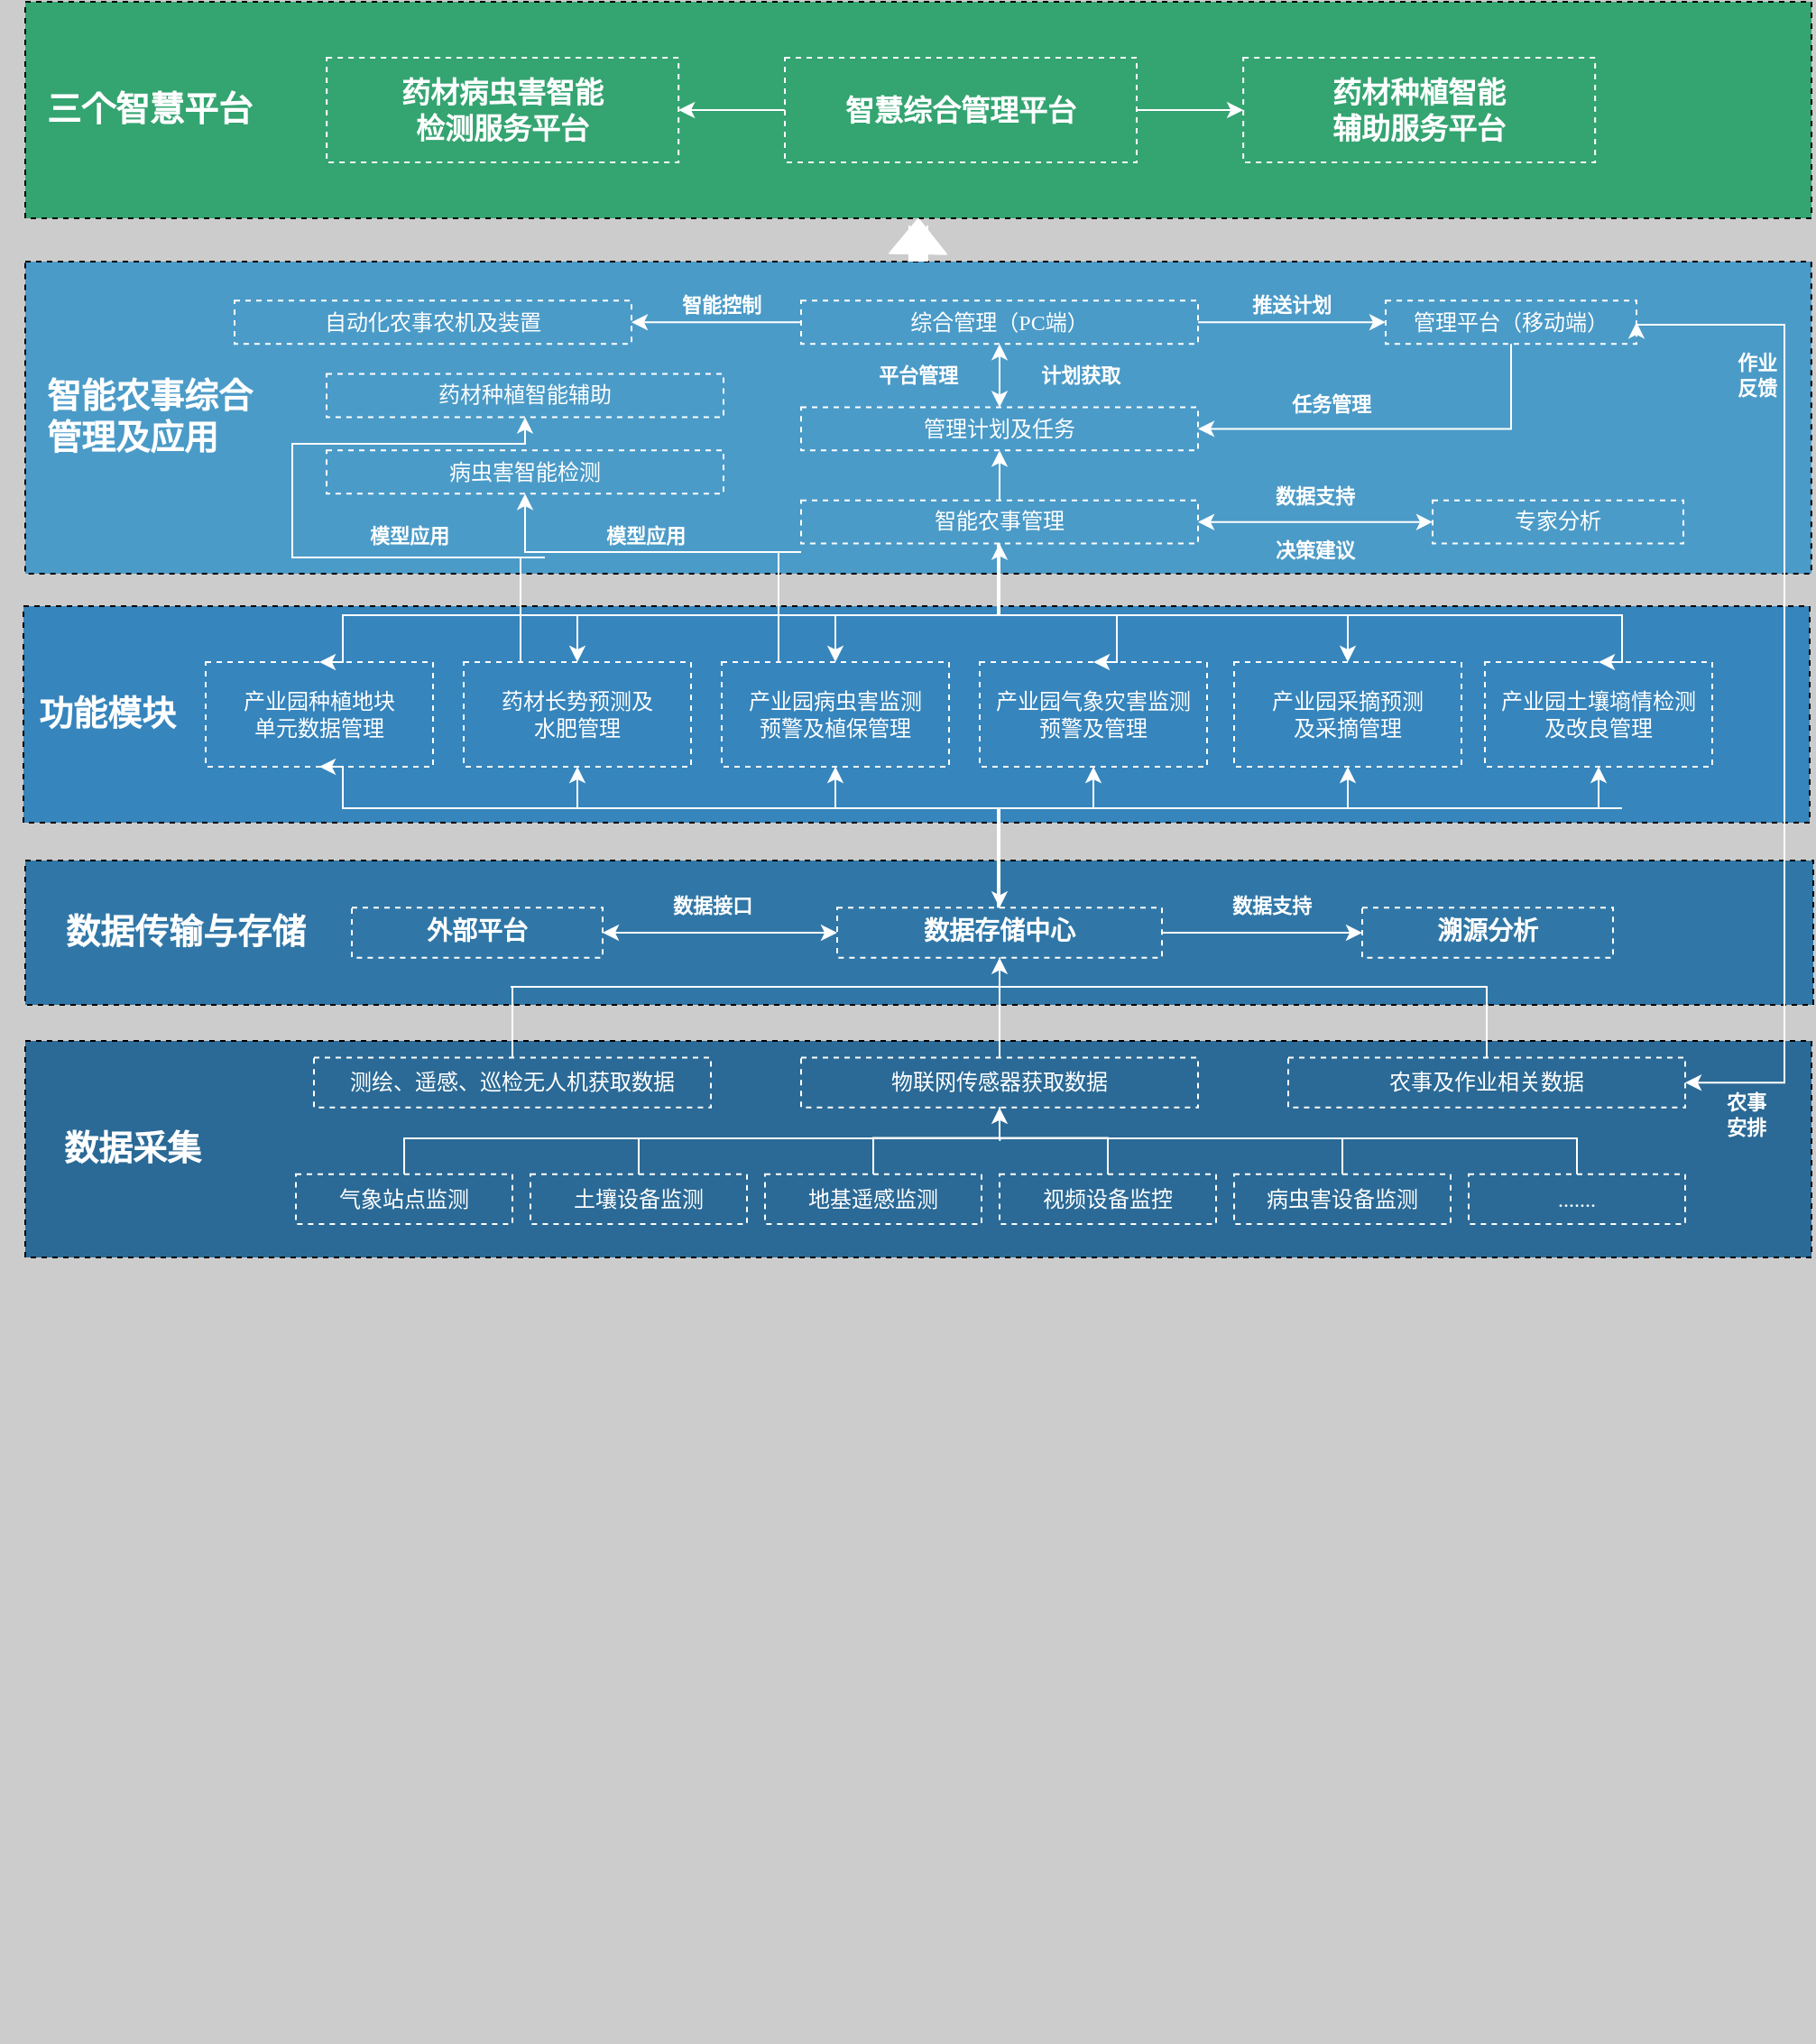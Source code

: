 <mxfile version="21.2.1" type="github">
  <diagram name="第 1 页" id="E1eY4ANHaeVtyCAObKsl">
    <mxGraphModel dx="1856" dy="868" grid="0" gridSize="10" guides="0" tooltips="1" connect="1" arrows="1" fold="1" page="1" pageScale="1" pageWidth="1920" pageHeight="1200" background="#CCCCCC" math="0" shadow="0">
      <root>
        <mxCell id="0" />
        <mxCell id="1" parent="0" />
        <mxCell id="EjjxS6cKYgv5XmkPnRk7-71" value="" style="group" vertex="1" connectable="0" parent="1">
          <mxGeometry x="90" y="580" width="991" height="80" as="geometry" />
        </mxCell>
        <mxCell id="EjjxS6cKYgv5XmkPnRk7-28" value="" style="rounded=0;whiteSpace=wrap;html=1;verticalAlign=middle;fillColor=#3077a7;strokeColor=default;gradientColor=none;labelBackgroundColor=none;labelBorderColor=none;dashed=1;" vertex="1" parent="EjjxS6cKYgv5XmkPnRk7-71">
          <mxGeometry width="991" height="80" as="geometry" />
        </mxCell>
        <mxCell id="EjjxS6cKYgv5XmkPnRk7-72" style="edgeStyle=orthogonalEdgeStyle;shape=connector;rounded=0;orthogonalLoop=1;jettySize=auto;html=1;exitX=1;exitY=0.5;exitDx=0;exitDy=0;entryX=0;entryY=0.5;entryDx=0;entryDy=0;labelBackgroundColor=default;strokeColor=#FFFFFF;fontFamily=Helvetica;fontSize=11;fontColor=default;endArrow=classic;endFill=1;" edge="1" parent="EjjxS6cKYgv5XmkPnRk7-71" source="EjjxS6cKYgv5XmkPnRk7-53" target="EjjxS6cKYgv5XmkPnRk7-69">
          <mxGeometry relative="1" as="geometry" />
        </mxCell>
        <mxCell id="EjjxS6cKYgv5XmkPnRk7-53" value="&lt;font color=&quot;#ffffff&quot; style=&quot;font-size: 14px;&quot;&gt;数据存储中心&lt;/font&gt;" style="rounded=0;whiteSpace=wrap;html=1;fillColor=none;dashed=1;strokeColor=#FFFFFF;fontFamily=Microsoft YaHei;fontSource=https%3A%2F%2Ffonts.googleapis.com%2Fcss%3Ffamily%3DMicrosoft%2BYaHei;fontSize=14;fontStyle=1" vertex="1" parent="EjjxS6cKYgv5XmkPnRk7-71">
          <mxGeometry x="450" y="26.15" width="180" height="27.69" as="geometry" />
        </mxCell>
        <mxCell id="EjjxS6cKYgv5XmkPnRk7-65" style="edgeStyle=orthogonalEdgeStyle;shape=connector;rounded=0;orthogonalLoop=1;jettySize=auto;html=1;exitX=1;exitY=0.5;exitDx=0;exitDy=0;entryX=0;entryY=0.5;entryDx=0;entryDy=0;labelBackgroundColor=default;strokeColor=#FFFFFF;fontFamily=Helvetica;fontSize=11;fontColor=default;endArrow=classic;endFill=1;startArrow=classic;startFill=1;" edge="1" parent="EjjxS6cKYgv5XmkPnRk7-71" source="EjjxS6cKYgv5XmkPnRk7-64" target="EjjxS6cKYgv5XmkPnRk7-53">
          <mxGeometry relative="1" as="geometry" />
        </mxCell>
        <mxCell id="EjjxS6cKYgv5XmkPnRk7-64" value="&lt;font color=&quot;#ffffff&quot; style=&quot;font-size: 14px;&quot;&gt;外部平台&lt;/font&gt;" style="rounded=0;whiteSpace=wrap;html=1;fillColor=none;dashed=1;strokeColor=#FFFFFF;fontFamily=Microsoft YaHei;fontSource=https%3A%2F%2Ffonts.googleapis.com%2Fcss%3Ffamily%3DMicrosoft%2BYaHei;fontSize=14;fontStyle=1" vertex="1" parent="EjjxS6cKYgv5XmkPnRk7-71">
          <mxGeometry x="181" y="26.15" width="139" height="27.69" as="geometry" />
        </mxCell>
        <mxCell id="EjjxS6cKYgv5XmkPnRk7-67" value="&lt;font color=&quot;#ffffff&quot; data-font-src=&quot;https://fonts.googleapis.com/css?family=Microsoft+YaHei&quot; face=&quot;Microsoft YaHei&quot;&gt;&lt;b&gt;数据接口&lt;/b&gt;&lt;/font&gt;" style="text;html=1;strokeColor=none;fillColor=none;align=center;verticalAlign=middle;whiteSpace=wrap;rounded=0;fontSize=11;fontFamily=Helvetica;fontColor=default;" vertex="1" parent="EjjxS6cKYgv5XmkPnRk7-71">
          <mxGeometry x="351" y="10" width="60" height="30" as="geometry" />
        </mxCell>
        <mxCell id="EjjxS6cKYgv5XmkPnRk7-69" value="&lt;font color=&quot;#ffffff&quot;&gt;溯源分析&lt;/font&gt;" style="rounded=0;whiteSpace=wrap;html=1;fillColor=none;dashed=1;strokeColor=#FFFFFF;fontFamily=Microsoft YaHei;fontSource=https%3A%2F%2Ffonts.googleapis.com%2Fcss%3Ffamily%3DMicrosoft%2BYaHei;fontSize=14;fontStyle=1" vertex="1" parent="EjjxS6cKYgv5XmkPnRk7-71">
          <mxGeometry x="741" y="26.15" width="139" height="27.69" as="geometry" />
        </mxCell>
        <mxCell id="EjjxS6cKYgv5XmkPnRk7-33" value="&amp;nbsp; 数据传输与存储" style="rounded=0;whiteSpace=wrap;html=1;fontFamily=Microsoft YaHei;fontSource=https%3A%2F%2Ffonts.googleapis.com%2Fcss%3Ffamily%3DMicrosoft%2BYaHei;fontSize=19;fontStyle=1;fontColor=#ffffff;labelBackgroundColor=none;fillColor=none;labelBorderColor=none;strokeColor=none;align=left;" vertex="1" parent="EjjxS6cKYgv5XmkPnRk7-71">
          <mxGeometry x="11" width="160" height="80" as="geometry" />
        </mxCell>
        <mxCell id="EjjxS6cKYgv5XmkPnRk7-77" value="&lt;font color=&quot;#ffffff&quot; data-font-src=&quot;https://fonts.googleapis.com/css?family=Microsoft+YaHei&quot; face=&quot;Microsoft YaHei&quot;&gt;&lt;b&gt;数据支持&lt;/b&gt;&lt;/font&gt;" style="text;html=1;strokeColor=none;fillColor=none;align=center;verticalAlign=middle;whiteSpace=wrap;rounded=0;fontSize=11;fontFamily=Helvetica;fontColor=default;" vertex="1" parent="EjjxS6cKYgv5XmkPnRk7-71">
          <mxGeometry x="661" y="10" width="60" height="30" as="geometry" />
        </mxCell>
        <mxCell id="EjjxS6cKYgv5XmkPnRk7-31" value="" style="group;rotation=90;" vertex="1" connectable="0" parent="1">
          <mxGeometry x="90" y="680" width="990" height="120" as="geometry" />
        </mxCell>
        <mxCell id="EjjxS6cKYgv5XmkPnRk7-4" value="" style="rounded=0;whiteSpace=wrap;html=1;labelBackgroundColor=none;labelBorderColor=none;fillColor=#2B6A96;dashed=1;" vertex="1" parent="EjjxS6cKYgv5XmkPnRk7-31">
          <mxGeometry width="990" height="120" as="geometry" />
        </mxCell>
        <mxCell id="EjjxS6cKYgv5XmkPnRk7-59" style="edgeStyle=orthogonalEdgeStyle;shape=connector;rounded=0;orthogonalLoop=1;jettySize=auto;html=1;exitX=0.5;exitY=0;exitDx=0;exitDy=0;entryX=0.5;entryY=1;entryDx=0;entryDy=0;labelBackgroundColor=default;strokeColor=#FFFFFF;fontFamily=Helvetica;fontSize=11;fontColor=default;endArrow=none;endFill=0;" edge="1" parent="EjjxS6cKYgv5XmkPnRk7-31" source="EjjxS6cKYgv5XmkPnRk7-6" target="EjjxS6cKYgv5XmkPnRk7-18">
          <mxGeometry relative="1" as="geometry">
            <Array as="points">
              <mxPoint x="210" y="54" />
              <mxPoint x="540" y="54" />
            </Array>
          </mxGeometry>
        </mxCell>
        <mxCell id="EjjxS6cKYgv5XmkPnRk7-6" value="&lt;font color=&quot;#ffffff&quot;&gt;气象站点监测&lt;/font&gt;" style="rounded=0;whiteSpace=wrap;html=1;fillColor=none;dashed=1;strokeColor=#FFFFFF;fontFamily=Microsoft YaHei;fontSource=https%3A%2F%2Ffonts.googleapis.com%2Fcss%3Ffamily%3DMicrosoft%2BYaHei;" vertex="1" parent="EjjxS6cKYgv5XmkPnRk7-31">
          <mxGeometry x="150" y="73.846" width="120" height="27.692" as="geometry" />
        </mxCell>
        <mxCell id="EjjxS6cKYgv5XmkPnRk7-58" style="edgeStyle=orthogonalEdgeStyle;shape=connector;rounded=0;orthogonalLoop=1;jettySize=auto;html=1;exitX=0.5;exitY=0;exitDx=0;exitDy=0;entryX=0.5;entryY=1;entryDx=0;entryDy=0;labelBackgroundColor=default;strokeColor=#FFFFFF;fontFamily=Helvetica;fontSize=11;fontColor=default;endArrow=none;endFill=0;" edge="1" parent="EjjxS6cKYgv5XmkPnRk7-31" source="EjjxS6cKYgv5XmkPnRk7-7" target="EjjxS6cKYgv5XmkPnRk7-18">
          <mxGeometry relative="1" as="geometry">
            <Array as="points">
              <mxPoint x="340" y="54" />
              <mxPoint x="540" y="54" />
            </Array>
          </mxGeometry>
        </mxCell>
        <mxCell id="EjjxS6cKYgv5XmkPnRk7-7" value="&lt;font color=&quot;#ffffff&quot;&gt;土壤设备监测&lt;/font&gt;" style="rounded=0;whiteSpace=wrap;html=1;fillColor=none;dashed=1;strokeColor=#FFFFFF;fontFamily=Microsoft YaHei;fontSource=https%3A%2F%2Ffonts.googleapis.com%2Fcss%3Ffamily%3DMicrosoft%2BYaHei;" vertex="1" parent="EjjxS6cKYgv5XmkPnRk7-31">
          <mxGeometry x="280" y="73.846" width="120" height="27.692" as="geometry" />
        </mxCell>
        <mxCell id="EjjxS6cKYgv5XmkPnRk7-8" value="&lt;font color=&quot;#ffffff&quot;&gt;地基遥感监测&lt;/font&gt;" style="rounded=0;whiteSpace=wrap;html=1;fillColor=none;dashed=1;strokeColor=#FFFFFF;fontFamily=Microsoft YaHei;fontSource=https%3A%2F%2Ffonts.googleapis.com%2Fcss%3Ffamily%3DMicrosoft%2BYaHei;" vertex="1" parent="EjjxS6cKYgv5XmkPnRk7-31">
          <mxGeometry x="410" y="73.846" width="120" height="27.692" as="geometry" />
        </mxCell>
        <mxCell id="EjjxS6cKYgv5XmkPnRk7-20" style="edgeStyle=orthogonalEdgeStyle;rounded=0;orthogonalLoop=1;jettySize=auto;html=1;exitX=0.5;exitY=0;exitDx=0;exitDy=0;endArrow=none;endFill=0;strokeColor=#FFFFFF;" edge="1" parent="EjjxS6cKYgv5XmkPnRk7-31" source="EjjxS6cKYgv5XmkPnRk7-9">
          <mxGeometry relative="1" as="geometry">
            <mxPoint x="540" y="55.385" as="targetPoint" />
          </mxGeometry>
        </mxCell>
        <mxCell id="EjjxS6cKYgv5XmkPnRk7-9" value="&lt;font color=&quot;#ffffff&quot;&gt;视频设备监控&lt;/font&gt;" style="rounded=0;whiteSpace=wrap;html=1;fillColor=none;dashed=1;strokeColor=#FFFFFF;fontFamily=Microsoft YaHei;fontSource=https%3A%2F%2Ffonts.googleapis.com%2Fcss%3Ffamily%3DMicrosoft%2BYaHei;" vertex="1" parent="EjjxS6cKYgv5XmkPnRk7-31">
          <mxGeometry x="540" y="73.846" width="120" height="27.692" as="geometry" />
        </mxCell>
        <mxCell id="EjjxS6cKYgv5XmkPnRk7-60" style="edgeStyle=orthogonalEdgeStyle;shape=connector;rounded=0;orthogonalLoop=1;jettySize=auto;html=1;exitX=0.5;exitY=0;exitDx=0;exitDy=0;entryX=0.5;entryY=1;entryDx=0;entryDy=0;labelBackgroundColor=default;strokeColor=#FFFFFF;fontFamily=Helvetica;fontSize=11;fontColor=default;endArrow=none;endFill=0;" edge="1" parent="EjjxS6cKYgv5XmkPnRk7-31" source="EjjxS6cKYgv5XmkPnRk7-10" target="EjjxS6cKYgv5XmkPnRk7-18">
          <mxGeometry relative="1" as="geometry">
            <Array as="points">
              <mxPoint x="730" y="54" />
              <mxPoint x="540" y="54" />
            </Array>
          </mxGeometry>
        </mxCell>
        <mxCell id="EjjxS6cKYgv5XmkPnRk7-10" value="&lt;font color=&quot;#ffffff&quot;&gt;病虫害设备监测&lt;/font&gt;" style="rounded=0;whiteSpace=wrap;html=1;fillColor=none;dashed=1;strokeColor=#FFFFFF;fontFamily=Microsoft YaHei;fontSource=https%3A%2F%2Ffonts.googleapis.com%2Fcss%3Ffamily%3DMicrosoft%2BYaHei;" vertex="1" parent="EjjxS6cKYgv5XmkPnRk7-31">
          <mxGeometry x="670" y="73.846" width="120" height="27.692" as="geometry" />
        </mxCell>
        <mxCell id="EjjxS6cKYgv5XmkPnRk7-61" style="edgeStyle=orthogonalEdgeStyle;shape=connector;rounded=0;orthogonalLoop=1;jettySize=auto;html=1;exitX=0.5;exitY=0;exitDx=0;exitDy=0;entryX=0.5;entryY=1;entryDx=0;entryDy=0;labelBackgroundColor=default;strokeColor=#FFFFFF;fontFamily=Helvetica;fontSize=11;fontColor=default;endArrow=none;endFill=0;" edge="1" parent="EjjxS6cKYgv5XmkPnRk7-31" source="EjjxS6cKYgv5XmkPnRk7-11" target="EjjxS6cKYgv5XmkPnRk7-18">
          <mxGeometry relative="1" as="geometry">
            <Array as="points">
              <mxPoint x="860" y="54" />
              <mxPoint x="540" y="54" />
            </Array>
          </mxGeometry>
        </mxCell>
        <mxCell id="EjjxS6cKYgv5XmkPnRk7-11" value="&lt;font color=&quot;#ffffff&quot;&gt;.......&lt;/font&gt;" style="rounded=0;whiteSpace=wrap;html=1;fillColor=none;dashed=1;strokeColor=#FFFFFF;fontFamily=Microsoft YaHei;fontSource=https%3A%2F%2Ffonts.googleapis.com%2Fcss%3Ffamily%3DMicrosoft%2BYaHei;" vertex="1" parent="EjjxS6cKYgv5XmkPnRk7-31">
          <mxGeometry x="800" y="73.846" width="120" height="27.692" as="geometry" />
        </mxCell>
        <mxCell id="EjjxS6cKYgv5XmkPnRk7-18" value="&lt;font color=&quot;#ffffff&quot;&gt;物联网传感器获取数据&lt;/font&gt;" style="rounded=0;whiteSpace=wrap;html=1;fillColor=none;dashed=1;strokeColor=#FFFFFF;fontFamily=Microsoft YaHei;fontSource=https%3A%2F%2Ffonts.googleapis.com%2Fcss%3Ffamily%3DMicrosoft%2BYaHei;" vertex="1" parent="EjjxS6cKYgv5XmkPnRk7-31">
          <mxGeometry x="430" y="9.231" width="220" height="27.692" as="geometry" />
        </mxCell>
        <mxCell id="EjjxS6cKYgv5XmkPnRk7-19" style="edgeStyle=orthogonalEdgeStyle;rounded=0;orthogonalLoop=1;jettySize=auto;html=1;exitX=0.5;exitY=0;exitDx=0;exitDy=0;entryX=0.5;entryY=1;entryDx=0;entryDy=0;strokeColor=#FFFFFF;" edge="1" parent="EjjxS6cKYgv5XmkPnRk7-31" source="EjjxS6cKYgv5XmkPnRk7-8" target="EjjxS6cKYgv5XmkPnRk7-18">
          <mxGeometry relative="1" as="geometry" />
        </mxCell>
        <mxCell id="EjjxS6cKYgv5XmkPnRk7-26" value="&lt;font color=&quot;#ffffff&quot;&gt;测绘、遥感、巡检无人机获取数据&lt;/font&gt;" style="rounded=0;whiteSpace=wrap;html=1;fillColor=none;dashed=1;strokeColor=#FFFFFF;fontFamily=Microsoft YaHei;fontSource=https%3A%2F%2Ffonts.googleapis.com%2Fcss%3Ffamily%3DMicrosoft%2BYaHei;" vertex="1" parent="EjjxS6cKYgv5XmkPnRk7-31">
          <mxGeometry x="160" y="9.231" width="220" height="27.692" as="geometry" />
        </mxCell>
        <mxCell id="EjjxS6cKYgv5XmkPnRk7-27" value="&lt;font color=&quot;#ffffff&quot;&gt;农事及作业相关数据&lt;/font&gt;" style="rounded=0;whiteSpace=wrap;html=1;fillColor=none;dashed=1;strokeColor=#FFFFFF;fontFamily=Microsoft YaHei;fontSource=https%3A%2F%2Ffonts.googleapis.com%2Fcss%3Ffamily%3DMicrosoft%2BYaHei;" vertex="1" parent="EjjxS6cKYgv5XmkPnRk7-31">
          <mxGeometry x="700" y="9.231" width="220" height="27.692" as="geometry" />
        </mxCell>
        <mxCell id="EjjxS6cKYgv5XmkPnRk7-5" value="&amp;nbsp; 数据采集" style="rounded=0;whiteSpace=wrap;html=1;fontFamily=Microsoft YaHei;fontSource=https%3A%2F%2Ffonts.googleapis.com%2Fcss%3Ffamily%3DMicrosoft%2BYaHei;fontSize=19;fontStyle=1;fontColor=#ffffff;labelBackgroundColor=none;fillColor=none;labelBorderColor=none;strokeColor=none;align=left;" vertex="1" parent="EjjxS6cKYgv5XmkPnRk7-31">
          <mxGeometry x="10" width="120" height="120" as="geometry" />
        </mxCell>
        <mxCell id="EjjxS6cKYgv5XmkPnRk7-215" value="&lt;font color=&quot;#ffffff&quot; data-font-src=&quot;https://fonts.googleapis.com/css?family=Microsoft+YaHei&quot; face=&quot;Microsoft YaHei&quot;&gt;&lt;b&gt;农事&lt;br&gt;安排&lt;br&gt;&lt;/b&gt;&lt;/font&gt;" style="text;html=1;strokeColor=none;fillColor=none;align=center;verticalAlign=middle;whiteSpace=wrap;rounded=0;fontSize=11;fontFamily=Helvetica;fontColor=default;" vertex="1" parent="EjjxS6cKYgv5XmkPnRk7-31">
          <mxGeometry x="924.0" y="26" width="60" height="30" as="geometry" />
        </mxCell>
        <mxCell id="EjjxS6cKYgv5XmkPnRk7-56" style="edgeStyle=orthogonalEdgeStyle;shape=connector;rounded=0;orthogonalLoop=1;jettySize=auto;html=1;exitX=0.5;exitY=0;exitDx=0;exitDy=0;labelBackgroundColor=default;strokeColor=#FFFFFF;fontFamily=Helvetica;fontSize=11;fontColor=default;endArrow=classic;endFill=1;entryX=0.5;entryY=1;entryDx=0;entryDy=0;" edge="1" parent="1" source="EjjxS6cKYgv5XmkPnRk7-18" target="EjjxS6cKYgv5XmkPnRk7-53">
          <mxGeometry relative="1" as="geometry">
            <mxPoint x="629.19" y="650" as="targetPoint" />
          </mxGeometry>
        </mxCell>
        <mxCell id="EjjxS6cKYgv5XmkPnRk7-62" style="edgeStyle=orthogonalEdgeStyle;shape=connector;rounded=0;orthogonalLoop=1;jettySize=auto;html=1;exitX=0.5;exitY=0;exitDx=0;exitDy=0;entryX=0.5;entryY=1;entryDx=0;entryDy=0;labelBackgroundColor=default;strokeColor=#FFFFFF;fontFamily=Helvetica;fontSize=11;fontColor=default;endArrow=none;endFill=0;" edge="1" parent="1" source="EjjxS6cKYgv5XmkPnRk7-26" target="EjjxS6cKYgv5XmkPnRk7-53">
          <mxGeometry relative="1" as="geometry">
            <Array as="points">
              <mxPoint x="359" y="650" />
              <mxPoint x="629" y="650" />
            </Array>
          </mxGeometry>
        </mxCell>
        <mxCell id="EjjxS6cKYgv5XmkPnRk7-63" style="edgeStyle=orthogonalEdgeStyle;shape=connector;rounded=0;orthogonalLoop=1;jettySize=auto;html=1;exitX=0.5;exitY=0;exitDx=0;exitDy=0;entryX=0.5;entryY=1;entryDx=0;entryDy=0;labelBackgroundColor=default;strokeColor=#FFFFFF;fontFamily=Helvetica;fontSize=11;fontColor=default;endArrow=none;endFill=0;" edge="1" parent="1" source="EjjxS6cKYgv5XmkPnRk7-27" target="EjjxS6cKYgv5XmkPnRk7-53">
          <mxGeometry relative="1" as="geometry">
            <Array as="points">
              <mxPoint x="899" y="650" />
              <mxPoint x="629" y="650" />
            </Array>
          </mxGeometry>
        </mxCell>
        <mxCell id="EjjxS6cKYgv5XmkPnRk7-79" value="" style="group" vertex="1" connectable="0" parent="1">
          <mxGeometry x="90" y="439" width="990" height="120" as="geometry" />
        </mxCell>
        <mxCell id="EjjxS6cKYgv5XmkPnRk7-130" value="" style="group" vertex="1" connectable="0" parent="EjjxS6cKYgv5XmkPnRk7-79">
          <mxGeometry x="-14" width="990" height="120" as="geometry" />
        </mxCell>
        <mxCell id="EjjxS6cKYgv5XmkPnRk7-80" value="" style="rounded=0;whiteSpace=wrap;html=1;labelBackgroundColor=none;labelBorderColor=none;fillColor=#3685BD;dashed=1;container=1;gradientColor=none;" vertex="1" parent="EjjxS6cKYgv5XmkPnRk7-130">
          <mxGeometry x="13" width="990" height="120" as="geometry" />
        </mxCell>
        <mxCell id="EjjxS6cKYgv5XmkPnRk7-95" value="&lt;font color=&quot;#ffffff&quot;&gt;产业园土壤墒情检测&lt;br&gt;及改良管理&lt;br&gt;&lt;/font&gt;" style="rounded=0;whiteSpace=wrap;html=1;fillColor=none;dashed=1;strokeColor=#FFFFFF;fontFamily=Microsoft YaHei;fontSource=https%3A%2F%2Ffonts.googleapis.com%2Fcss%3Ffamily%3DMicrosoft%2BYaHei;" vertex="1" parent="EjjxS6cKYgv5XmkPnRk7-130">
          <mxGeometry x="823" y="31" width="126" height="58" as="geometry" />
        </mxCell>
        <mxCell id="EjjxS6cKYgv5XmkPnRk7-96" value="&amp;nbsp; 功能模块" style="rounded=0;whiteSpace=wrap;html=1;fontFamily=Microsoft YaHei;fontSource=https%3A%2F%2Ffonts.googleapis.com%2Fcss%3Ffamily%3DMicrosoft%2BYaHei;fontSize=19;fontStyle=1;fontColor=#ffffff;labelBackgroundColor=none;fillColor=none;labelBorderColor=none;strokeColor=none;align=left;" vertex="1" parent="EjjxS6cKYgv5XmkPnRk7-130">
          <mxGeometry x="10" width="120" height="120" as="geometry" />
        </mxCell>
        <mxCell id="EjjxS6cKYgv5XmkPnRk7-103" value="&lt;font color=&quot;#ffffff&quot;&gt;产业园采摘预测&lt;br&gt;及采摘管理&lt;br&gt;&lt;/font&gt;" style="rounded=0;whiteSpace=wrap;html=1;fillColor=none;dashed=1;strokeColor=#FFFFFF;fontFamily=Microsoft YaHei;fontSource=https%3A%2F%2Ffonts.googleapis.com%2Fcss%3Ffamily%3DMicrosoft%2BYaHei;" vertex="1" parent="EjjxS6cKYgv5XmkPnRk7-130">
          <mxGeometry x="684" y="31" width="126" height="58" as="geometry" />
        </mxCell>
        <mxCell id="EjjxS6cKYgv5XmkPnRk7-104" value="&lt;font color=&quot;#ffffff&quot;&gt;产业园气象灾害监测&lt;br&gt;预警及管理&lt;br&gt;&lt;/font&gt;" style="rounded=0;whiteSpace=wrap;html=1;fillColor=none;dashed=1;strokeColor=#FFFFFF;fontFamily=Microsoft YaHei;fontSource=https%3A%2F%2Ffonts.googleapis.com%2Fcss%3Ffamily%3DMicrosoft%2BYaHei;" vertex="1" parent="EjjxS6cKYgv5XmkPnRk7-130">
          <mxGeometry x="543" y="31" width="126" height="58" as="geometry" />
        </mxCell>
        <mxCell id="EjjxS6cKYgv5XmkPnRk7-106" value="&lt;font color=&quot;#ffffff&quot;&gt;产业园病虫害监测&lt;br&gt;预警及植保管理&lt;br&gt;&lt;/font&gt;" style="rounded=0;whiteSpace=wrap;html=1;fillColor=none;dashed=1;strokeColor=#FFFFFF;fontFamily=Microsoft YaHei;fontSource=https%3A%2F%2Ffonts.googleapis.com%2Fcss%3Ffamily%3DMicrosoft%2BYaHei;" vertex="1" parent="EjjxS6cKYgv5XmkPnRk7-130">
          <mxGeometry x="400" y="31" width="126" height="58" as="geometry" />
        </mxCell>
        <mxCell id="EjjxS6cKYgv5XmkPnRk7-107" value="&lt;font color=&quot;#ffffff&quot;&gt;药材长势预测及&lt;br&gt;水肥管理&lt;br&gt;&lt;/font&gt;" style="rounded=0;whiteSpace=wrap;html=1;fillColor=none;dashed=1;strokeColor=#FFFFFF;fontFamily=Microsoft YaHei;fontSource=https%3A%2F%2Ffonts.googleapis.com%2Fcss%3Ffamily%3DMicrosoft%2BYaHei;" vertex="1" parent="EjjxS6cKYgv5XmkPnRk7-130">
          <mxGeometry x="257" y="31" width="126" height="58" as="geometry" />
        </mxCell>
        <mxCell id="EjjxS6cKYgv5XmkPnRk7-116" value="&lt;font color=&quot;#ffffff&quot;&gt;产业园种植地块&lt;br&gt;单元数据管理&lt;br&gt;&lt;/font&gt;" style="rounded=0;whiteSpace=wrap;html=1;fillColor=none;dashed=1;strokeColor=#FFFFFF;fontFamily=Microsoft YaHei;fontSource=https%3A%2F%2Ffonts.googleapis.com%2Fcss%3Ffamily%3DMicrosoft%2BYaHei;" vertex="1" parent="EjjxS6cKYgv5XmkPnRk7-130">
          <mxGeometry x="114" y="31" width="126" height="58" as="geometry" />
        </mxCell>
        <mxCell id="EjjxS6cKYgv5XmkPnRk7-123" style="edgeStyle=orthogonalEdgeStyle;shape=connector;rounded=0;orthogonalLoop=1;jettySize=auto;html=1;exitX=0.5;exitY=1;exitDx=0;exitDy=0;entryX=0.5;entryY=0;entryDx=0;entryDy=0;labelBackgroundColor=default;strokeColor=#FFFFFF;fontFamily=Helvetica;fontSize=11;fontColor=default;endArrow=classic;endFill=1;startArrow=classic;startFill=1;" edge="1" parent="1" source="EjjxS6cKYgv5XmkPnRk7-95" target="EjjxS6cKYgv5XmkPnRk7-53">
          <mxGeometry relative="1" as="geometry">
            <Array as="points">
              <mxPoint x="975" y="551" />
              <mxPoint x="629" y="551" />
            </Array>
          </mxGeometry>
        </mxCell>
        <mxCell id="EjjxS6cKYgv5XmkPnRk7-124" style="edgeStyle=orthogonalEdgeStyle;shape=connector;rounded=0;orthogonalLoop=1;jettySize=auto;html=1;exitX=0.5;exitY=1;exitDx=0;exitDy=0;entryX=0.5;entryY=0;entryDx=0;entryDy=0;labelBackgroundColor=default;strokeColor=#FFFFFF;fontFamily=Helvetica;fontSize=11;fontColor=default;endArrow=none;endFill=0;startArrow=classic;startFill=1;" edge="1" parent="1" source="EjjxS6cKYgv5XmkPnRk7-103" target="EjjxS6cKYgv5XmkPnRk7-53">
          <mxGeometry relative="1" as="geometry">
            <Array as="points">
              <mxPoint x="836" y="551" />
              <mxPoint x="629" y="551" />
            </Array>
          </mxGeometry>
        </mxCell>
        <mxCell id="EjjxS6cKYgv5XmkPnRk7-125" style="edgeStyle=orthogonalEdgeStyle;shape=connector;rounded=0;orthogonalLoop=1;jettySize=auto;html=1;exitX=0.5;exitY=1;exitDx=0;exitDy=0;entryX=0.5;entryY=0;entryDx=0;entryDy=0;labelBackgroundColor=default;strokeColor=#FFFFFF;fontFamily=Helvetica;fontSize=11;fontColor=default;endArrow=none;endFill=0;startArrow=classic;startFill=1;" edge="1" parent="1" source="EjjxS6cKYgv5XmkPnRk7-104" target="EjjxS6cKYgv5XmkPnRk7-53">
          <mxGeometry relative="1" as="geometry">
            <Array as="points">
              <mxPoint x="695" y="551" />
              <mxPoint x="629" y="551" />
            </Array>
          </mxGeometry>
        </mxCell>
        <mxCell id="EjjxS6cKYgv5XmkPnRk7-126" style="edgeStyle=orthogonalEdgeStyle;shape=connector;rounded=0;orthogonalLoop=1;jettySize=auto;html=1;exitX=0.5;exitY=1;exitDx=0;exitDy=0;entryX=0.5;entryY=0;entryDx=0;entryDy=0;labelBackgroundColor=default;strokeColor=#FFFFFF;fontFamily=Helvetica;fontSize=11;fontColor=default;endArrow=none;endFill=0;startArrow=classic;startFill=1;" edge="1" parent="1" source="EjjxS6cKYgv5XmkPnRk7-106" target="EjjxS6cKYgv5XmkPnRk7-53">
          <mxGeometry relative="1" as="geometry">
            <Array as="points">
              <mxPoint x="552" y="551" />
              <mxPoint x="629" y="551" />
            </Array>
          </mxGeometry>
        </mxCell>
        <mxCell id="EjjxS6cKYgv5XmkPnRk7-127" style="edgeStyle=orthogonalEdgeStyle;shape=connector;rounded=0;orthogonalLoop=1;jettySize=auto;html=1;exitX=0.5;exitY=1;exitDx=0;exitDy=0;entryX=0.5;entryY=0;entryDx=0;entryDy=0;labelBackgroundColor=default;strokeColor=#FFFFFF;fontFamily=Helvetica;fontSize=11;fontColor=default;endArrow=none;endFill=0;startArrow=classic;startFill=1;" edge="1" parent="1" source="EjjxS6cKYgv5XmkPnRk7-107" target="EjjxS6cKYgv5XmkPnRk7-53">
          <mxGeometry relative="1" as="geometry">
            <Array as="points">
              <mxPoint x="409" y="551" />
              <mxPoint x="629" y="551" />
            </Array>
          </mxGeometry>
        </mxCell>
        <mxCell id="EjjxS6cKYgv5XmkPnRk7-128" style="edgeStyle=orthogonalEdgeStyle;shape=connector;rounded=0;orthogonalLoop=1;jettySize=auto;html=1;exitX=0.5;exitY=1;exitDx=0;exitDy=0;labelBackgroundColor=default;strokeColor=#FFFFFF;fontFamily=Helvetica;fontSize=11;fontColor=default;endArrow=none;endFill=0;startArrow=classic;startFill=1;" edge="1" parent="1" source="EjjxS6cKYgv5XmkPnRk7-116" target="EjjxS6cKYgv5XmkPnRk7-53">
          <mxGeometry relative="1" as="geometry">
            <Array as="points">
              <mxPoint x="266" y="551" />
              <mxPoint x="629" y="551" />
            </Array>
          </mxGeometry>
        </mxCell>
        <mxCell id="EjjxS6cKYgv5XmkPnRk7-132" value="" style="group;" vertex="1" connectable="0" parent="1">
          <mxGeometry x="90" y="248" width="990" height="173" as="geometry" />
        </mxCell>
        <mxCell id="EjjxS6cKYgv5XmkPnRk7-133" value="" style="group" vertex="1" connectable="0" parent="EjjxS6cKYgv5XmkPnRk7-132">
          <mxGeometry width="989.922" height="172.983" as="geometry" />
        </mxCell>
        <mxCell id="EjjxS6cKYgv5XmkPnRk7-134" value="" style="rounded=0;whiteSpace=wrap;html=1;labelBackgroundColor=none;labelBorderColor=none;fillColor=#4b9bc8;dashed=1;container=1;gradientColor=none;" vertex="1" parent="EjjxS6cKYgv5XmkPnRk7-133">
          <mxGeometry width="989.922" height="172.983" as="geometry" />
        </mxCell>
        <mxCell id="EjjxS6cKYgv5XmkPnRk7-165" value="" style="edgeStyle=orthogonalEdgeStyle;shape=connector;rounded=0;orthogonalLoop=1;jettySize=auto;html=1;labelBackgroundColor=default;strokeColor=#FFFFFF;fontFamily=Helvetica;fontSize=11;fontColor=default;endArrow=classic;endFill=1;" edge="1" parent="EjjxS6cKYgv5XmkPnRk7-134" source="EjjxS6cKYgv5XmkPnRk7-143" target="EjjxS6cKYgv5XmkPnRk7-164">
          <mxGeometry relative="1" as="geometry" />
        </mxCell>
        <mxCell id="EjjxS6cKYgv5XmkPnRk7-143" value="&lt;font color=&quot;#ffffff&quot;&gt;智能农事管理&lt;/font&gt;" style="rounded=0;whiteSpace=wrap;html=1;fillColor=none;dashed=1;strokeColor=#FFFFFF;fontFamily=Microsoft YaHei;fontSource=https%3A%2F%2Ffonts.googleapis.com%2Fcss%3Ffamily%3DMicrosoft%2BYaHei;" vertex="1" parent="EjjxS6cKYgv5XmkPnRk7-134">
          <mxGeometry x="430" y="132.346" width="220" height="23.954" as="geometry" />
        </mxCell>
        <mxCell id="EjjxS6cKYgv5XmkPnRk7-151" value="&lt;font color=&quot;#ffffff&quot;&gt;病虫害智能检测&lt;/font&gt;" style="rounded=0;whiteSpace=wrap;html=1;fillColor=none;dashed=1;strokeColor=#FFFFFF;fontFamily=Microsoft YaHei;fontSource=https%3A%2F%2Ffonts.googleapis.com%2Fcss%3Ffamily%3DMicrosoft%2BYaHei;" vertex="1" parent="EjjxS6cKYgv5XmkPnRk7-134">
          <mxGeometry x="167" y="104.666" width="220" height="23.954" as="geometry" />
        </mxCell>
        <mxCell id="EjjxS6cKYgv5XmkPnRk7-153" value="&lt;font color=&quot;#ffffff&quot; style=&quot;font-size: 12px;&quot;&gt;专家分析&lt;/font&gt;" style="rounded=0;whiteSpace=wrap;html=1;fillColor=none;dashed=1;strokeColor=#FFFFFF;fontFamily=Microsoft YaHei;fontSource=https%3A%2F%2Ffonts.googleapis.com%2Fcss%3Ffamily%3DMicrosoft%2BYaHei;fontSize=12;fontStyle=0" vertex="1" parent="EjjxS6cKYgv5XmkPnRk7-134">
          <mxGeometry x="780" y="132.345" width="139" height="23.952" as="geometry" />
        </mxCell>
        <mxCell id="EjjxS6cKYgv5XmkPnRk7-154" style="edgeStyle=orthogonalEdgeStyle;shape=connector;rounded=0;orthogonalLoop=1;jettySize=auto;html=1;exitX=0;exitY=0.5;exitDx=0;exitDy=0;entryX=1;entryY=0.5;entryDx=0;entryDy=0;labelBackgroundColor=default;strokeColor=#FFFFFF;fontFamily=Helvetica;fontSize=11;fontColor=default;endArrow=classic;endFill=1;startArrow=classic;startFill=1;" edge="1" parent="EjjxS6cKYgv5XmkPnRk7-134" source="EjjxS6cKYgv5XmkPnRk7-153" target="EjjxS6cKYgv5XmkPnRk7-143">
          <mxGeometry relative="1" as="geometry" />
        </mxCell>
        <mxCell id="EjjxS6cKYgv5XmkPnRk7-155" value="&lt;font color=&quot;#ffffff&quot; data-font-src=&quot;https://fonts.googleapis.com/css?family=Microsoft+YaHei&quot; face=&quot;Microsoft YaHei&quot;&gt;&lt;b&gt;数据支持&lt;/b&gt;&lt;/font&gt;" style="text;html=1;strokeColor=none;fillColor=none;align=center;verticalAlign=middle;whiteSpace=wrap;rounded=0;fontSize=11;fontFamily=Helvetica;fontColor=default;" vertex="1" parent="EjjxS6cKYgv5XmkPnRk7-134">
          <mxGeometry x="685" y="116.775" width="60" height="25.95" as="geometry" />
        </mxCell>
        <mxCell id="EjjxS6cKYgv5XmkPnRk7-157" value="&lt;font color=&quot;#ffffff&quot; data-font-src=&quot;https://fonts.googleapis.com/css?family=Microsoft+YaHei&quot; face=&quot;Microsoft YaHei&quot;&gt;&lt;b&gt;决策建议&lt;/b&gt;&lt;/font&gt;" style="text;html=1;strokeColor=none;fillColor=none;align=center;verticalAlign=middle;whiteSpace=wrap;rounded=0;fontSize=11;fontFamily=Helvetica;fontColor=default;" vertex="1" parent="EjjxS6cKYgv5XmkPnRk7-134">
          <mxGeometry x="685" y="147.033" width="60" height="25.95" as="geometry" />
        </mxCell>
        <mxCell id="EjjxS6cKYgv5XmkPnRk7-159" value="&lt;font color=&quot;#ffffff&quot; data-font-src=&quot;https://fonts.googleapis.com/css?family=Microsoft+YaHei&quot; face=&quot;Microsoft YaHei&quot;&gt;&lt;b&gt;模型应用&lt;/b&gt;&lt;/font&gt;" style="text;html=1;strokeColor=none;fillColor=none;align=center;verticalAlign=middle;whiteSpace=wrap;rounded=0;fontSize=11;fontFamily=Helvetica;fontColor=default;" vertex="1" parent="EjjxS6cKYgv5XmkPnRk7-134">
          <mxGeometry x="314" y="139.265" width="60" height="25.95" as="geometry" />
        </mxCell>
        <mxCell id="EjjxS6cKYgv5XmkPnRk7-161" value="&lt;font color=&quot;#ffffff&quot;&gt;药材种植智能辅助&lt;/font&gt;" style="rounded=0;whiteSpace=wrap;html=1;fillColor=none;dashed=1;strokeColor=#FFFFFF;fontFamily=Microsoft YaHei;fontSource=https%3A%2F%2Ffonts.googleapis.com%2Fcss%3Ffamily%3DMicrosoft%2BYaHei;" vertex="1" parent="EjjxS6cKYgv5XmkPnRk7-134">
          <mxGeometry x="167" y="62.281" width="220" height="23.954" as="geometry" />
        </mxCell>
        <mxCell id="EjjxS6cKYgv5XmkPnRk7-163" value="&lt;font color=&quot;#ffffff&quot; data-font-src=&quot;https://fonts.googleapis.com/css?family=Microsoft+YaHei&quot; face=&quot;Microsoft YaHei&quot;&gt;&lt;b&gt;模型应用&lt;/b&gt;&lt;/font&gt;" style="text;html=1;strokeColor=none;fillColor=none;align=center;verticalAlign=middle;whiteSpace=wrap;rounded=0;fontSize=11;fontFamily=Helvetica;fontColor=default;" vertex="1" parent="EjjxS6cKYgv5XmkPnRk7-134">
          <mxGeometry x="183" y="139.265" width="60" height="25.95" as="geometry" />
        </mxCell>
        <mxCell id="EjjxS6cKYgv5XmkPnRk7-168" value="" style="edgeStyle=orthogonalEdgeStyle;shape=connector;rounded=0;orthogonalLoop=1;jettySize=auto;html=1;labelBackgroundColor=default;strokeColor=#FFFFFF;fontFamily=Helvetica;fontSize=11;fontColor=default;endArrow=classic;endFill=1;startArrow=classic;startFill=1;" edge="1" parent="EjjxS6cKYgv5XmkPnRk7-134" source="EjjxS6cKYgv5XmkPnRk7-164" target="EjjxS6cKYgv5XmkPnRk7-167">
          <mxGeometry relative="1" as="geometry" />
        </mxCell>
        <mxCell id="EjjxS6cKYgv5XmkPnRk7-164" value="&lt;font color=&quot;#ffffff&quot;&gt;管理计划及任务&lt;/font&gt;" style="rounded=0;whiteSpace=wrap;html=1;fillColor=none;dashed=1;strokeColor=#FFFFFF;fontFamily=Microsoft YaHei;fontSource=https%3A%2F%2Ffonts.googleapis.com%2Fcss%3Ffamily%3DMicrosoft%2BYaHei;" vertex="1" parent="EjjxS6cKYgv5XmkPnRk7-134">
          <mxGeometry x="430" y="80.714" width="220" height="23.954" as="geometry" />
        </mxCell>
        <mxCell id="EjjxS6cKYgv5XmkPnRk7-197" style="edgeStyle=orthogonalEdgeStyle;shape=connector;rounded=0;orthogonalLoop=1;jettySize=auto;html=1;exitX=1;exitY=0.5;exitDx=0;exitDy=0;entryX=0;entryY=0.5;entryDx=0;entryDy=0;labelBackgroundColor=default;strokeColor=#FFFFFF;fontFamily=Helvetica;fontSize=11;fontColor=default;endArrow=classic;endFill=1;" edge="1" parent="EjjxS6cKYgv5XmkPnRk7-134" source="EjjxS6cKYgv5XmkPnRk7-167" target="EjjxS6cKYgv5XmkPnRk7-196">
          <mxGeometry relative="1" as="geometry" />
        </mxCell>
        <mxCell id="EjjxS6cKYgv5XmkPnRk7-167" value="&lt;font color=&quot;#ffffff&quot;&gt;综合管理（PC端）&lt;/font&gt;" style="rounded=0;whiteSpace=wrap;html=1;fillColor=none;dashed=1;strokeColor=#FFFFFF;fontFamily=Microsoft YaHei;fontSource=https%3A%2F%2Ffonts.googleapis.com%2Fcss%3Ffamily%3DMicrosoft%2BYaHei;" vertex="1" parent="EjjxS6cKYgv5XmkPnRk7-134">
          <mxGeometry x="430" y="21.626" width="220" height="23.954" as="geometry" />
        </mxCell>
        <mxCell id="EjjxS6cKYgv5XmkPnRk7-169" value="&lt;font color=&quot;#ffffff&quot; data-font-src=&quot;https://fonts.googleapis.com/css?family=Microsoft+YaHei&quot; face=&quot;Microsoft YaHei&quot;&gt;&lt;b&gt;平台管理&lt;/b&gt;&lt;/font&gt;" style="text;html=1;strokeColor=none;fillColor=none;align=center;verticalAlign=middle;whiteSpace=wrap;rounded=0;fontSize=11;fontFamily=Helvetica;fontColor=default;" vertex="1" parent="EjjxS6cKYgv5XmkPnRk7-134">
          <mxGeometry x="464.96" y="50.17" width="60" height="25.95" as="geometry" />
        </mxCell>
        <mxCell id="EjjxS6cKYgv5XmkPnRk7-170" value="&lt;font color=&quot;#ffffff&quot; data-font-src=&quot;https://fonts.googleapis.com/css?family=Microsoft+YaHei&quot; face=&quot;Microsoft YaHei&quot;&gt;&lt;b&gt;计划获取&lt;/b&gt;&lt;/font&gt;" style="text;html=1;strokeColor=none;fillColor=none;align=center;verticalAlign=middle;whiteSpace=wrap;rounded=0;fontSize=11;fontFamily=Helvetica;fontColor=default;" vertex="1" parent="EjjxS6cKYgv5XmkPnRk7-134">
          <mxGeometry x="555" y="50.17" width="60" height="25.95" as="geometry" />
        </mxCell>
        <mxCell id="EjjxS6cKYgv5XmkPnRk7-173" value="&lt;font face=&quot;Microsoft YaHei&quot; color=&quot;#ffffff&quot;&gt;&lt;b&gt;智能控制&lt;/b&gt;&lt;/font&gt;" style="text;html=1;strokeColor=none;fillColor=none;align=center;verticalAlign=middle;whiteSpace=wrap;rounded=0;fontSize=11;fontFamily=Helvetica;fontColor=default;" vertex="1" parent="EjjxS6cKYgv5XmkPnRk7-134">
          <mxGeometry x="356" y="11.245" width="60" height="25.95" as="geometry" />
        </mxCell>
        <mxCell id="EjjxS6cKYgv5XmkPnRk7-200" style="edgeStyle=orthogonalEdgeStyle;shape=connector;rounded=0;orthogonalLoop=1;jettySize=auto;html=1;exitX=0.5;exitY=1;exitDx=0;exitDy=0;entryX=1;entryY=0.5;entryDx=0;entryDy=0;labelBackgroundColor=default;strokeColor=#FFFFFF;fontFamily=Helvetica;fontSize=11;fontColor=default;endArrow=classic;endFill=1;" edge="1" parent="EjjxS6cKYgv5XmkPnRk7-134" source="EjjxS6cKYgv5XmkPnRk7-196" target="EjjxS6cKYgv5XmkPnRk7-164">
          <mxGeometry relative="1" as="geometry" />
        </mxCell>
        <mxCell id="EjjxS6cKYgv5XmkPnRk7-196" value="&lt;font color=&quot;#ffffff&quot; style=&quot;font-size: 12px;&quot;&gt;管理平台（移动端）&lt;/font&gt;" style="rounded=0;whiteSpace=wrap;html=1;fillColor=none;dashed=1;strokeColor=#FFFFFF;fontFamily=Microsoft YaHei;fontSource=https%3A%2F%2Ffonts.googleapis.com%2Fcss%3Ffamily%3DMicrosoft%2BYaHei;fontSize=12;fontStyle=0" vertex="1" parent="EjjxS6cKYgv5XmkPnRk7-134">
          <mxGeometry x="754" y="21.625" width="139" height="23.952" as="geometry" />
        </mxCell>
        <mxCell id="EjjxS6cKYgv5XmkPnRk7-198" value="&lt;font face=&quot;Microsoft YaHei&quot; color=&quot;#ffffff&quot;&gt;&lt;b&gt;推送计划&lt;/b&gt;&lt;/font&gt;" style="text;html=1;strokeColor=none;fillColor=none;align=center;verticalAlign=middle;whiteSpace=wrap;rounded=0;fontSize=11;fontFamily=Helvetica;fontColor=default;" vertex="1" parent="EjjxS6cKYgv5XmkPnRk7-134">
          <mxGeometry x="672" y="11.245" width="60" height="25.95" as="geometry" />
        </mxCell>
        <mxCell id="EjjxS6cKYgv5XmkPnRk7-201" value="&lt;font face=&quot;Microsoft YaHei&quot; color=&quot;#ffffff&quot;&gt;&lt;b&gt;任务管理&lt;/b&gt;&lt;/font&gt;" style="text;html=1;strokeColor=none;fillColor=none;align=center;verticalAlign=middle;whiteSpace=wrap;rounded=0;fontSize=11;fontFamily=Helvetica;fontColor=default;" vertex="1" parent="EjjxS6cKYgv5XmkPnRk7-134">
          <mxGeometry x="694" y="65.74" width="60" height="25.95" as="geometry" />
        </mxCell>
        <mxCell id="EjjxS6cKYgv5XmkPnRk7-214" value="&lt;font color=&quot;#ffffff&quot; data-font-src=&quot;https://fonts.googleapis.com/css?family=Microsoft+YaHei&quot; face=&quot;Microsoft YaHei&quot;&gt;&lt;b&gt;作业&lt;br&gt;反馈&lt;br&gt;&lt;/b&gt;&lt;/font&gt;" style="text;html=1;strokeColor=none;fillColor=none;align=center;verticalAlign=middle;whiteSpace=wrap;rounded=0;fontSize=11;fontFamily=Helvetica;fontColor=default;" vertex="1" parent="EjjxS6cKYgv5XmkPnRk7-134">
          <mxGeometry x="929.92" y="50.17" width="60" height="25.95" as="geometry" />
        </mxCell>
        <mxCell id="EjjxS6cKYgv5XmkPnRk7-136" value="智能农事综合&lt;br&gt;管理及应用" style="rounded=0;whiteSpace=wrap;html=1;fontFamily=Microsoft YaHei;fontSource=https%3A%2F%2Ffonts.googleapis.com%2Fcss%3Ffamily%3DMicrosoft%2BYaHei;fontSize=19;fontStyle=1;fontColor=#ffffff;labelBackgroundColor=none;fillColor=none;labelBorderColor=none;strokeColor=none;align=left;" vertex="1" parent="EjjxS6cKYgv5XmkPnRk7-133">
          <mxGeometry x="10" width="125" height="172.981" as="geometry" />
        </mxCell>
        <mxCell id="EjjxS6cKYgv5XmkPnRk7-166" value="&lt;font color=&quot;#ffffff&quot;&gt;自动化农事农机及装置&lt;/font&gt;" style="rounded=0;whiteSpace=wrap;html=1;fillColor=none;dashed=1;strokeColor=#FFFFFF;fontFamily=Microsoft YaHei;fontSource=https%3A%2F%2Ffonts.googleapis.com%2Fcss%3Ffamily%3DMicrosoft%2BYaHei;" vertex="1" parent="EjjxS6cKYgv5XmkPnRk7-133">
          <mxGeometry x="116" y="21.626" width="220" height="23.954" as="geometry" />
        </mxCell>
        <mxCell id="EjjxS6cKYgv5XmkPnRk7-172" style="edgeStyle=orthogonalEdgeStyle;shape=connector;rounded=0;orthogonalLoop=1;jettySize=auto;html=1;exitX=1;exitY=0.5;exitDx=0;exitDy=0;entryX=0;entryY=0.5;entryDx=0;entryDy=0;labelBackgroundColor=default;strokeColor=#FFFFFF;fontFamily=Helvetica;fontSize=11;fontColor=default;endArrow=none;endFill=0;startArrow=classic;startFill=1;" edge="1" parent="EjjxS6cKYgv5XmkPnRk7-133" source="EjjxS6cKYgv5XmkPnRk7-166" target="EjjxS6cKYgv5XmkPnRk7-167">
          <mxGeometry relative="1" as="geometry" />
        </mxCell>
        <mxCell id="EjjxS6cKYgv5XmkPnRk7-144" style="edgeStyle=orthogonalEdgeStyle;shape=connector;rounded=0;orthogonalLoop=1;jettySize=auto;html=1;exitX=0.5;exitY=0;exitDx=0;exitDy=0;entryX=0.5;entryY=1;entryDx=0;entryDy=0;labelBackgroundColor=default;strokeColor=#FFFFFF;fontFamily=Helvetica;fontSize=11;fontColor=default;endArrow=classic;endFill=1;startArrow=classic;startFill=1;" edge="1" parent="1" source="EjjxS6cKYgv5XmkPnRk7-106" target="EjjxS6cKYgv5XmkPnRk7-143">
          <mxGeometry relative="1" as="geometry">
            <Array as="points">
              <mxPoint x="552" y="444" />
              <mxPoint x="629" y="444" />
            </Array>
          </mxGeometry>
        </mxCell>
        <mxCell id="EjjxS6cKYgv5XmkPnRk7-145" style="edgeStyle=orthogonalEdgeStyle;shape=connector;rounded=0;orthogonalLoop=1;jettySize=auto;html=1;exitX=0.5;exitY=0;exitDx=0;exitDy=0;labelBackgroundColor=default;strokeColor=#FFFFFF;fontFamily=Helvetica;fontSize=11;fontColor=default;endArrow=none;endFill=0;startArrow=classic;startFill=1;" edge="1" parent="1" source="EjjxS6cKYgv5XmkPnRk7-104" target="EjjxS6cKYgv5XmkPnRk7-143">
          <mxGeometry relative="1" as="geometry">
            <Array as="points">
              <mxPoint x="695" y="444" />
              <mxPoint x="629" y="444" />
            </Array>
          </mxGeometry>
        </mxCell>
        <mxCell id="EjjxS6cKYgv5XmkPnRk7-146" style="edgeStyle=orthogonalEdgeStyle;shape=connector;rounded=0;orthogonalLoop=1;jettySize=auto;html=1;exitX=0.5;exitY=0;exitDx=0;exitDy=0;entryX=0.5;entryY=1;entryDx=0;entryDy=0;labelBackgroundColor=default;strokeColor=#FFFFFF;fontFamily=Helvetica;fontSize=11;fontColor=default;endArrow=none;endFill=0;startArrow=classic;startFill=1;" edge="1" parent="1" source="EjjxS6cKYgv5XmkPnRk7-107" target="EjjxS6cKYgv5XmkPnRk7-143">
          <mxGeometry relative="1" as="geometry">
            <Array as="points">
              <mxPoint x="409" y="444" />
              <mxPoint x="629" y="444" />
            </Array>
          </mxGeometry>
        </mxCell>
        <mxCell id="EjjxS6cKYgv5XmkPnRk7-147" style="edgeStyle=orthogonalEdgeStyle;shape=connector;rounded=0;orthogonalLoop=1;jettySize=auto;html=1;exitX=0.5;exitY=0;exitDx=0;exitDy=0;labelBackgroundColor=default;strokeColor=#FFFFFF;fontFamily=Helvetica;fontSize=11;fontColor=default;endArrow=none;endFill=0;startArrow=classic;startFill=1;" edge="1" parent="1" source="EjjxS6cKYgv5XmkPnRk7-116" target="EjjxS6cKYgv5XmkPnRk7-143">
          <mxGeometry relative="1" as="geometry">
            <Array as="points">
              <mxPoint x="266" y="444" />
              <mxPoint x="629" y="444" />
            </Array>
          </mxGeometry>
        </mxCell>
        <mxCell id="EjjxS6cKYgv5XmkPnRk7-148" style="edgeStyle=orthogonalEdgeStyle;shape=connector;rounded=0;orthogonalLoop=1;jettySize=auto;html=1;exitX=0.5;exitY=0;exitDx=0;exitDy=0;entryX=0.5;entryY=1;entryDx=0;entryDy=0;labelBackgroundColor=default;strokeColor=#FFFFFF;fontFamily=Helvetica;fontSize=11;fontColor=default;endArrow=none;endFill=0;startArrow=classic;startFill=1;" edge="1" parent="1" source="EjjxS6cKYgv5XmkPnRk7-103" target="EjjxS6cKYgv5XmkPnRk7-143">
          <mxGeometry relative="1" as="geometry">
            <Array as="points">
              <mxPoint x="836" y="444" />
              <mxPoint x="629" y="444" />
            </Array>
          </mxGeometry>
        </mxCell>
        <mxCell id="EjjxS6cKYgv5XmkPnRk7-149" style="edgeStyle=orthogonalEdgeStyle;shape=connector;rounded=0;orthogonalLoop=1;jettySize=auto;html=1;exitX=0.5;exitY=0;exitDx=0;exitDy=0;labelBackgroundColor=default;strokeColor=#FFFFFF;fontFamily=Helvetica;fontSize=11;fontColor=default;endArrow=none;endFill=0;startArrow=classic;startFill=1;" edge="1" parent="1" source="EjjxS6cKYgv5XmkPnRk7-95" target="EjjxS6cKYgv5XmkPnRk7-143">
          <mxGeometry relative="1" as="geometry">
            <Array as="points">
              <mxPoint x="975" y="444" />
              <mxPoint x="629" y="444" />
            </Array>
          </mxGeometry>
        </mxCell>
        <mxCell id="EjjxS6cKYgv5XmkPnRk7-152" style="edgeStyle=orthogonalEdgeStyle;shape=connector;rounded=0;orthogonalLoop=1;jettySize=auto;html=1;exitX=0.25;exitY=0;exitDx=0;exitDy=0;labelBackgroundColor=default;strokeColor=#FFFFFF;fontFamily=Helvetica;fontSize=11;fontColor=default;endArrow=classic;endFill=1;entryX=0.5;entryY=1;entryDx=0;entryDy=0;" edge="1" parent="1" source="EjjxS6cKYgv5XmkPnRk7-106" target="EjjxS6cKYgv5XmkPnRk7-151">
          <mxGeometry relative="1" as="geometry">
            <Array as="points">
              <mxPoint x="520" y="409" />
              <mxPoint x="366" y="409" />
            </Array>
          </mxGeometry>
        </mxCell>
        <mxCell id="EjjxS6cKYgv5XmkPnRk7-162" style="edgeStyle=orthogonalEdgeStyle;shape=connector;rounded=0;orthogonalLoop=1;jettySize=auto;html=1;exitX=0.25;exitY=0;exitDx=0;exitDy=0;entryX=0.5;entryY=1;entryDx=0;entryDy=0;labelBackgroundColor=default;strokeColor=#FFFFFF;fontFamily=Helvetica;fontSize=11;fontColor=default;endArrow=classic;endFill=1;" edge="1" parent="1" source="EjjxS6cKYgv5XmkPnRk7-107" target="EjjxS6cKYgv5XmkPnRk7-161">
          <mxGeometry relative="1" as="geometry">
            <Array as="points">
              <mxPoint x="378" y="412" />
              <mxPoint x="238" y="412" />
              <mxPoint x="238" y="349" />
              <mxPoint x="366" y="349" />
            </Array>
          </mxGeometry>
        </mxCell>
        <mxCell id="EjjxS6cKYgv5XmkPnRk7-213" style="edgeStyle=orthogonalEdgeStyle;shape=connector;rounded=0;orthogonalLoop=1;jettySize=auto;html=1;exitX=1;exitY=0.5;exitDx=0;exitDy=0;labelBackgroundColor=default;strokeColor=#FFFFFF;fontFamily=Helvetica;fontSize=11;fontColor=default;endArrow=classic;endFill=1;entryX=1;entryY=0.5;entryDx=0;entryDy=0;startArrow=classic;startFill=1;" edge="1" parent="1" source="EjjxS6cKYgv5XmkPnRk7-196" target="EjjxS6cKYgv5XmkPnRk7-27">
          <mxGeometry relative="1" as="geometry">
            <mxPoint x="1131.103" y="789.897" as="targetPoint" />
            <Array as="points">
              <mxPoint x="983" y="283" />
              <mxPoint x="1065" y="283" />
              <mxPoint x="1065" y="703" />
            </Array>
          </mxGeometry>
        </mxCell>
        <mxCell id="EjjxS6cKYgv5XmkPnRk7-219" value="" style="group" vertex="1" connectable="0" parent="1">
          <mxGeometry x="90" y="104" width="990" height="120" as="geometry" />
        </mxCell>
        <mxCell id="EjjxS6cKYgv5XmkPnRk7-220" value="" style="group" vertex="1" connectable="0" parent="EjjxS6cKYgv5XmkPnRk7-219">
          <mxGeometry width="990" height="120" as="geometry" />
        </mxCell>
        <mxCell id="EjjxS6cKYgv5XmkPnRk7-221" value="" style="rounded=0;whiteSpace=wrap;html=1;labelBackgroundColor=none;labelBorderColor=none;fillColor=#34A471;dashed=1;container=1;gradientColor=none;" vertex="1" parent="EjjxS6cKYgv5XmkPnRk7-220">
          <mxGeometry width="990" height="120" as="geometry" />
        </mxCell>
        <mxCell id="EjjxS6cKYgv5XmkPnRk7-230" value="&lt;font color=&quot;#ffffff&quot;&gt;&lt;font size=&quot;1&quot; style=&quot;&quot;&gt;&lt;b style=&quot;font-size: 16px;&quot;&gt;智慧综合管理平台&lt;/b&gt;&lt;/font&gt;&lt;br&gt;&lt;/font&gt;" style="rounded=0;whiteSpace=wrap;html=1;fillColor=none;dashed=1;strokeColor=#FFFFFF;fontFamily=Microsoft YaHei;fontSource=https%3A%2F%2Ffonts.googleapis.com%2Fcss%3Ffamily%3DMicrosoft%2BYaHei;" vertex="1" parent="EjjxS6cKYgv5XmkPnRk7-221">
          <mxGeometry x="421" y="31" width="195" height="58" as="geometry" />
        </mxCell>
        <mxCell id="EjjxS6cKYgv5XmkPnRk7-231" value="&lt;b&gt;&lt;font color=&quot;#ffffff&quot; style=&quot;font-size: 16px;&quot;&gt;药材病虫害智能&lt;br&gt;检测服务平台&lt;/font&gt;&lt;/b&gt;&lt;font color=&quot;#ffffff&quot;&gt;&lt;br&gt;&lt;/font&gt;" style="rounded=0;whiteSpace=wrap;html=1;fillColor=none;dashed=1;strokeColor=#FFFFFF;fontFamily=Microsoft YaHei;fontSource=https%3A%2F%2Ffonts.googleapis.com%2Fcss%3Ffamily%3DMicrosoft%2BYaHei;" vertex="1" parent="EjjxS6cKYgv5XmkPnRk7-221">
          <mxGeometry x="167.08" y="31" width="195" height="58" as="geometry" />
        </mxCell>
        <mxCell id="EjjxS6cKYgv5XmkPnRk7-232" value="" style="edgeStyle=orthogonalEdgeStyle;shape=connector;rounded=0;orthogonalLoop=1;jettySize=auto;html=1;labelBackgroundColor=default;strokeColor=#FFFFFF;fontFamily=Helvetica;fontSize=11;fontColor=default;endArrow=classic;endFill=1;startArrow=none;startFill=0;" edge="1" parent="EjjxS6cKYgv5XmkPnRk7-221" source="EjjxS6cKYgv5XmkPnRk7-230" target="EjjxS6cKYgv5XmkPnRk7-231">
          <mxGeometry relative="1" as="geometry" />
        </mxCell>
        <mxCell id="EjjxS6cKYgv5XmkPnRk7-222" value="&lt;b&gt;&lt;font style=&quot;font-size: 16px;&quot; color=&quot;#ffffff&quot;&gt;药材种植智能&lt;br&gt;辅助服务平台&lt;/font&gt;&lt;/b&gt;&lt;font color=&quot;#ffffff&quot;&gt;&lt;br&gt;&lt;/font&gt;" style="rounded=0;whiteSpace=wrap;html=1;fillColor=none;dashed=1;strokeColor=#FFFFFF;fontFamily=Microsoft YaHei;fontSource=https%3A%2F%2Ffonts.googleapis.com%2Fcss%3Ffamily%3DMicrosoft%2BYaHei;" vertex="1" parent="EjjxS6cKYgv5XmkPnRk7-221">
          <mxGeometry x="675.08" y="31" width="195" height="58" as="geometry" />
        </mxCell>
        <mxCell id="EjjxS6cKYgv5XmkPnRk7-233" value="" style="edgeStyle=orthogonalEdgeStyle;shape=connector;rounded=0;orthogonalLoop=1;jettySize=auto;html=1;labelBackgroundColor=default;strokeColor=#FFFFFF;fontFamily=Helvetica;fontSize=11;fontColor=default;endArrow=classic;endFill=1;" edge="1" parent="EjjxS6cKYgv5XmkPnRk7-221" source="EjjxS6cKYgv5XmkPnRk7-230" target="EjjxS6cKYgv5XmkPnRk7-222">
          <mxGeometry relative="1" as="geometry" />
        </mxCell>
        <mxCell id="EjjxS6cKYgv5XmkPnRk7-223" value="三个智慧平台" style="rounded=0;whiteSpace=wrap;html=1;fontFamily=Microsoft YaHei;fontSource=https%3A%2F%2Ffonts.googleapis.com%2Fcss%3Ffamily%3DMicrosoft%2BYaHei;fontSize=19;fontStyle=1;fontColor=#ffffff;labelBackgroundColor=none;fillColor=none;labelBorderColor=none;strokeColor=none;align=left;" vertex="1" parent="EjjxS6cKYgv5XmkPnRk7-220">
          <mxGeometry x="10" width="120" height="120" as="geometry" />
        </mxCell>
        <mxCell id="EjjxS6cKYgv5XmkPnRk7-234" value="" style="edgeStyle=orthogonalEdgeStyle;shape=flexArrow;rounded=0;orthogonalLoop=1;jettySize=auto;html=1;labelBackgroundColor=default;strokeColor=#FFFFFF;fontFamily=Helvetica;fontSize=11;fontColor=default;endArrow=block;endFill=0;entryX=0.5;entryY=1;entryDx=0;entryDy=0;fillColor=default;" edge="1" parent="1" source="EjjxS6cKYgv5XmkPnRk7-134" target="EjjxS6cKYgv5XmkPnRk7-221">
          <mxGeometry relative="1" as="geometry" />
        </mxCell>
      </root>
    </mxGraphModel>
  </diagram>
</mxfile>
